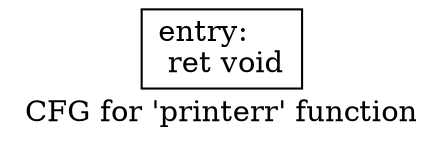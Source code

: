 digraph "CFG for 'printerr' function" {
	label="CFG for 'printerr' function";

	Node0x53f2610 [shape=record,label="{entry:\l  ret void\l}"];
}
